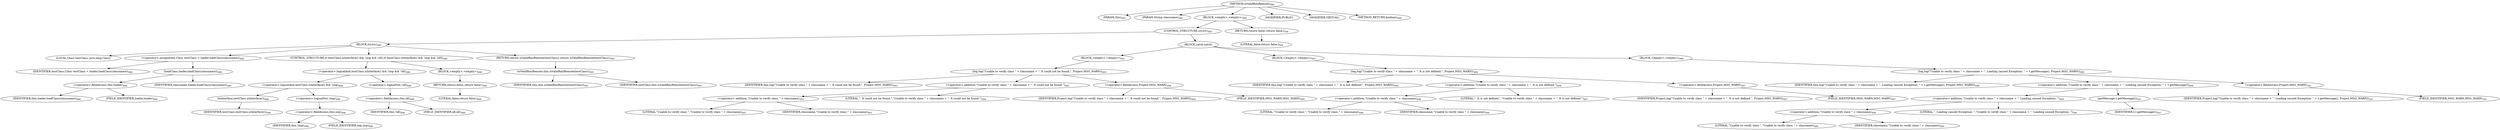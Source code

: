 digraph "isValidRmiRemote" {  
"1005" [label = <(METHOD,isValidRmiRemote)<SUB>484</SUB>> ]
"53" [label = <(PARAM,this)<SUB>484</SUB>> ]
"1006" [label = <(PARAM,String classname)<SUB>484</SUB>> ]
"1007" [label = <(BLOCK,&lt;empty&gt;,&lt;empty&gt;)<SUB>484</SUB>> ]
"1008" [label = <(CONTROL_STRUCTURE,try,try)<SUB>485</SUB>> ]
"1009" [label = <(BLOCK,try,try)<SUB>485</SUB>> ]
"1010" [label = <(LOCAL,Class testClass: java.lang.Class)> ]
"1011" [label = <(&lt;operator&gt;.assignment,Class testClass = loader.loadClass(classname))<SUB>486</SUB>> ]
"1012" [label = <(IDENTIFIER,testClass,Class testClass = loader.loadClass(classname))<SUB>486</SUB>> ]
"1013" [label = <(loadClass,loader.loadClass(classname))<SUB>486</SUB>> ]
"1014" [label = <(&lt;operator&gt;.fieldAccess,this.loader)<SUB>486</SUB>> ]
"1015" [label = <(IDENTIFIER,this,loader.loadClass(classname))<SUB>486</SUB>> ]
"1016" [label = <(FIELD_IDENTIFIER,loader,loader)<SUB>486</SUB>> ]
"1017" [label = <(IDENTIFIER,classname,loader.loadClass(classname))<SUB>486</SUB>> ]
"1018" [label = <(CONTROL_STRUCTURE,if (testClass.isInterface() &amp;&amp; !iiop &amp;&amp; !idl),if (testClass.isInterface() &amp;&amp; !iiop &amp;&amp; !idl))<SUB>488</SUB>> ]
"1019" [label = <(&lt;operator&gt;.logicalAnd,testClass.isInterface() &amp;&amp; !iiop &amp;&amp; !idl)<SUB>488</SUB>> ]
"1020" [label = <(&lt;operator&gt;.logicalAnd,testClass.isInterface() &amp;&amp; !iiop)<SUB>488</SUB>> ]
"1021" [label = <(isInterface,testClass.isInterface())<SUB>488</SUB>> ]
"1022" [label = <(IDENTIFIER,testClass,testClass.isInterface())<SUB>488</SUB>> ]
"1023" [label = <(&lt;operator&gt;.logicalNot,!iiop)<SUB>488</SUB>> ]
"1024" [label = <(&lt;operator&gt;.fieldAccess,this.iiop)<SUB>488</SUB>> ]
"1025" [label = <(IDENTIFIER,this,!iiop)<SUB>488</SUB>> ]
"1026" [label = <(FIELD_IDENTIFIER,iiop,iiop)<SUB>488</SUB>> ]
"1027" [label = <(&lt;operator&gt;.logicalNot,!idl)<SUB>488</SUB>> ]
"1028" [label = <(&lt;operator&gt;.fieldAccess,this.idl)<SUB>488</SUB>> ]
"1029" [label = <(IDENTIFIER,this,!idl)<SUB>488</SUB>> ]
"1030" [label = <(FIELD_IDENTIFIER,idl,idl)<SUB>488</SUB>> ]
"1031" [label = <(BLOCK,&lt;empty&gt;,&lt;empty&gt;)<SUB>488</SUB>> ]
"1032" [label = <(RETURN,return false;,return false;)<SUB>489</SUB>> ]
"1033" [label = <(LITERAL,false,return false;)<SUB>489</SUB>> ]
"1034" [label = <(RETURN,return isValidRmiRemote(testClass);,return isValidRmiRemote(testClass);)<SUB>491</SUB>> ]
"1035" [label = <(isValidRmiRemote,this.isValidRmiRemote(testClass))<SUB>491</SUB>> ]
"52" [label = <(IDENTIFIER,this,this.isValidRmiRemote(testClass))<SUB>491</SUB>> ]
"1036" [label = <(IDENTIFIER,testClass,this.isValidRmiRemote(testClass))<SUB>491</SUB>> ]
"1037" [label = <(BLOCK,catch,catch)> ]
"1038" [label = <(BLOCK,&lt;empty&gt;,&lt;empty&gt;)<SUB>492</SUB>> ]
"1039" [label = <(log,log(&quot;Unable to verify class &quot; + classname + &quot;. It could not be found.&quot;, Project.MSG_WARN))<SUB>493</SUB>> ]
"54" [label = <(IDENTIFIER,this,log(&quot;Unable to verify class &quot; + classname + &quot;. It could not be found.&quot;, Project.MSG_WARN))<SUB>493</SUB>> ]
"1040" [label = <(&lt;operator&gt;.addition,&quot;Unable to verify class &quot; + classname + &quot;. It could not be found.&quot;)<SUB>493</SUB>> ]
"1041" [label = <(&lt;operator&gt;.addition,&quot;Unable to verify class &quot; + classname)<SUB>493</SUB>> ]
"1042" [label = <(LITERAL,&quot;Unable to verify class &quot;,&quot;Unable to verify class &quot; + classname)<SUB>493</SUB>> ]
"1043" [label = <(IDENTIFIER,classname,&quot;Unable to verify class &quot; + classname)<SUB>493</SUB>> ]
"1044" [label = <(LITERAL,&quot;. It could not be found.&quot;,&quot;Unable to verify class &quot; + classname + &quot;. It could not be found.&quot;)<SUB>494</SUB>> ]
"1045" [label = <(&lt;operator&gt;.fieldAccess,Project.MSG_WARN)<SUB>494</SUB>> ]
"1046" [label = <(IDENTIFIER,Project,log(&quot;Unable to verify class &quot; + classname + &quot;. It could not be found.&quot;, Project.MSG_WARN))<SUB>494</SUB>> ]
"1047" [label = <(FIELD_IDENTIFIER,MSG_WARN,MSG_WARN)<SUB>494</SUB>> ]
"1048" [label = <(BLOCK,&lt;empty&gt;,&lt;empty&gt;)<SUB>495</SUB>> ]
"1049" [label = <(log,log(&quot;Unable to verify class &quot; + classname + &quot;. It is not defined.&quot;, Project.MSG_WARN))<SUB>496</SUB>> ]
"55" [label = <(IDENTIFIER,this,log(&quot;Unable to verify class &quot; + classname + &quot;. It is not defined.&quot;, Project.MSG_WARN))<SUB>496</SUB>> ]
"1050" [label = <(&lt;operator&gt;.addition,&quot;Unable to verify class &quot; + classname + &quot;. It is not defined.&quot;)<SUB>496</SUB>> ]
"1051" [label = <(&lt;operator&gt;.addition,&quot;Unable to verify class &quot; + classname)<SUB>496</SUB>> ]
"1052" [label = <(LITERAL,&quot;Unable to verify class &quot;,&quot;Unable to verify class &quot; + classname)<SUB>496</SUB>> ]
"1053" [label = <(IDENTIFIER,classname,&quot;Unable to verify class &quot; + classname)<SUB>496</SUB>> ]
"1054" [label = <(LITERAL,&quot;. It is not defined.&quot;,&quot;Unable to verify class &quot; + classname + &quot;. It is not defined.&quot;)<SUB>497</SUB>> ]
"1055" [label = <(&lt;operator&gt;.fieldAccess,Project.MSG_WARN)<SUB>497</SUB>> ]
"1056" [label = <(IDENTIFIER,Project,log(&quot;Unable to verify class &quot; + classname + &quot;. It is not defined.&quot;, Project.MSG_WARN))<SUB>497</SUB>> ]
"1057" [label = <(FIELD_IDENTIFIER,MSG_WARN,MSG_WARN)<SUB>497</SUB>> ]
"1058" [label = <(BLOCK,&lt;empty&gt;,&lt;empty&gt;)<SUB>498</SUB>> ]
"1059" [label = <(log,log(&quot;Unable to verify class &quot; + classname + &quot;. Loading caused Exception: &quot; + t.getMessage(), Project.MSG_WARN))<SUB>499</SUB>> ]
"56" [label = <(IDENTIFIER,this,log(&quot;Unable to verify class &quot; + classname + &quot;. Loading caused Exception: &quot; + t.getMessage(), Project.MSG_WARN))<SUB>499</SUB>> ]
"1060" [label = <(&lt;operator&gt;.addition,&quot;Unable to verify class &quot; + classname + &quot;. Loading caused Exception: &quot; + t.getMessage())<SUB>499</SUB>> ]
"1061" [label = <(&lt;operator&gt;.addition,&quot;Unable to verify class &quot; + classname + &quot;. Loading caused Exception: &quot;)<SUB>499</SUB>> ]
"1062" [label = <(&lt;operator&gt;.addition,&quot;Unable to verify class &quot; + classname)<SUB>499</SUB>> ]
"1063" [label = <(LITERAL,&quot;Unable to verify class &quot;,&quot;Unable to verify class &quot; + classname)<SUB>499</SUB>> ]
"1064" [label = <(IDENTIFIER,classname,&quot;Unable to verify class &quot; + classname)<SUB>499</SUB>> ]
"1065" [label = <(LITERAL,&quot;. Loading caused Exception: &quot;,&quot;Unable to verify class &quot; + classname + &quot;. Loading caused Exception: &quot;)<SUB>500</SUB>> ]
"1066" [label = <(getMessage,t.getMessage())<SUB>501</SUB>> ]
"1067" [label = <(IDENTIFIER,t,t.getMessage())<SUB>501</SUB>> ]
"1068" [label = <(&lt;operator&gt;.fieldAccess,Project.MSG_WARN)<SUB>501</SUB>> ]
"1069" [label = <(IDENTIFIER,Project,log(&quot;Unable to verify class &quot; + classname + &quot;. Loading caused Exception: &quot; + t.getMessage(), Project.MSG_WARN))<SUB>501</SUB>> ]
"1070" [label = <(FIELD_IDENTIFIER,MSG_WARN,MSG_WARN)<SUB>501</SUB>> ]
"1071" [label = <(RETURN,return false;,return false;)<SUB>504</SUB>> ]
"1072" [label = <(LITERAL,false,return false;)<SUB>504</SUB>> ]
"1073" [label = <(MODIFIER,PUBLIC)> ]
"1074" [label = <(MODIFIER,VIRTUAL)> ]
"1075" [label = <(METHOD_RETURN,boolean)<SUB>484</SUB>> ]
  "1005" -> "53" 
  "1005" -> "1006" 
  "1005" -> "1007" 
  "1005" -> "1073" 
  "1005" -> "1074" 
  "1005" -> "1075" 
  "1007" -> "1008" 
  "1007" -> "1071" 
  "1008" -> "1009" 
  "1008" -> "1037" 
  "1009" -> "1010" 
  "1009" -> "1011" 
  "1009" -> "1018" 
  "1009" -> "1034" 
  "1011" -> "1012" 
  "1011" -> "1013" 
  "1013" -> "1014" 
  "1013" -> "1017" 
  "1014" -> "1015" 
  "1014" -> "1016" 
  "1018" -> "1019" 
  "1018" -> "1031" 
  "1019" -> "1020" 
  "1019" -> "1027" 
  "1020" -> "1021" 
  "1020" -> "1023" 
  "1021" -> "1022" 
  "1023" -> "1024" 
  "1024" -> "1025" 
  "1024" -> "1026" 
  "1027" -> "1028" 
  "1028" -> "1029" 
  "1028" -> "1030" 
  "1031" -> "1032" 
  "1032" -> "1033" 
  "1034" -> "1035" 
  "1035" -> "52" 
  "1035" -> "1036" 
  "1037" -> "1038" 
  "1037" -> "1048" 
  "1037" -> "1058" 
  "1038" -> "1039" 
  "1039" -> "54" 
  "1039" -> "1040" 
  "1039" -> "1045" 
  "1040" -> "1041" 
  "1040" -> "1044" 
  "1041" -> "1042" 
  "1041" -> "1043" 
  "1045" -> "1046" 
  "1045" -> "1047" 
  "1048" -> "1049" 
  "1049" -> "55" 
  "1049" -> "1050" 
  "1049" -> "1055" 
  "1050" -> "1051" 
  "1050" -> "1054" 
  "1051" -> "1052" 
  "1051" -> "1053" 
  "1055" -> "1056" 
  "1055" -> "1057" 
  "1058" -> "1059" 
  "1059" -> "56" 
  "1059" -> "1060" 
  "1059" -> "1068" 
  "1060" -> "1061" 
  "1060" -> "1066" 
  "1061" -> "1062" 
  "1061" -> "1065" 
  "1062" -> "1063" 
  "1062" -> "1064" 
  "1066" -> "1067" 
  "1068" -> "1069" 
  "1068" -> "1070" 
  "1071" -> "1072" 
}
